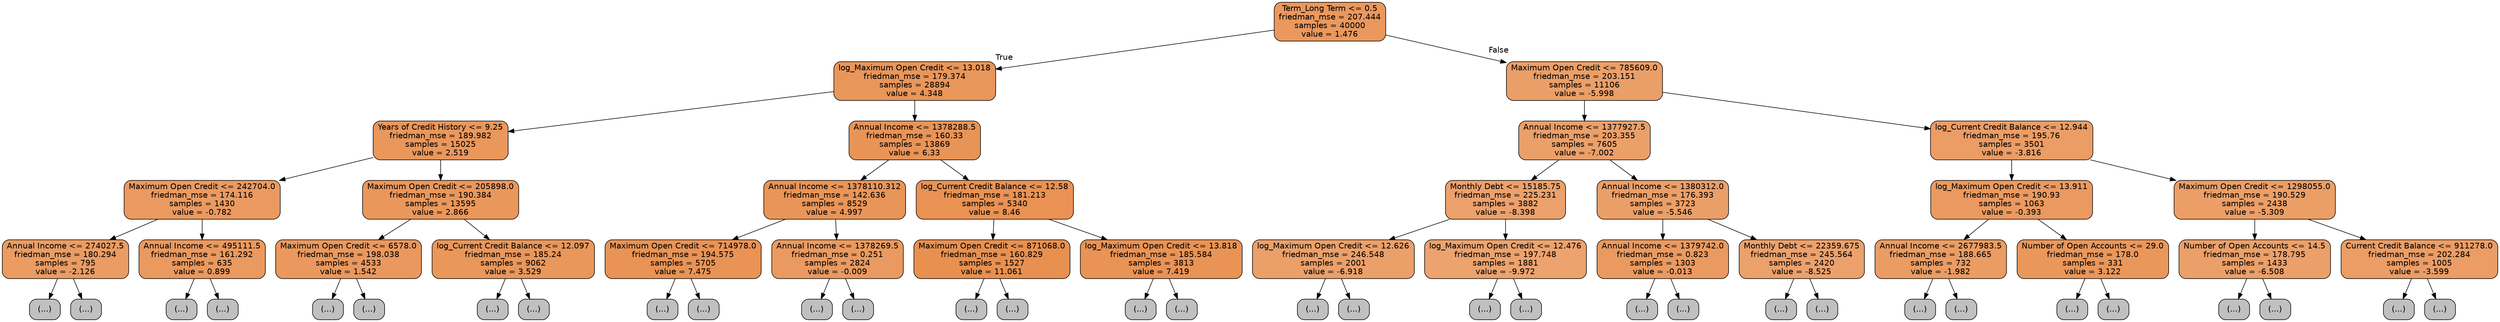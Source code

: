 digraph Tree {
node [shape=box, style="filled, rounded", color="black", fontname=helvetica] ;
edge [fontname=helvetica] ;
0 [label="Term_Long Term <= 0.5\nfriedman_mse = 207.444\nsamples = 40000\nvalue = 1.476", fillcolor="#ea985e"] ;
1 [label="log_Maximum Open Credit <= 13.018\nfriedman_mse = 179.374\nsamples = 28894\nvalue = 4.348", fillcolor="#e9965a"] ;
0 -> 1 [labeldistance=2.5, labelangle=45, headlabel="True"] ;
2 [label="Years of Credit History <= 9.25\nfriedman_mse = 189.982\nsamples = 15025\nvalue = 2.519", fillcolor="#ea975c"] ;
1 -> 2 ;
3 [label="Maximum Open Credit <= 242704.0\nfriedman_mse = 174.116\nsamples = 1430\nvalue = -0.782", fillcolor="#ea9a61"] ;
2 -> 3 ;
4 [label="Annual Income <= 274027.5\nfriedman_mse = 180.294\nsamples = 795\nvalue = -2.126", fillcolor="#ea9c63"] ;
3 -> 4 ;
5 [label="(...)", fillcolor="#C0C0C0"] ;
4 -> 5 ;
26 [label="(...)", fillcolor="#C0C0C0"] ;
4 -> 26 ;
167 [label="Annual Income <= 495111.5\nfriedman_mse = 161.292\nsamples = 635\nvalue = 0.899", fillcolor="#ea995f"] ;
3 -> 167 ;
168 [label="(...)", fillcolor="#C0C0C0"] ;
167 -> 168 ;
211 [label="(...)", fillcolor="#C0C0C0"] ;
167 -> 211 ;
398 [label="Maximum Open Credit <= 205898.0\nfriedman_mse = 190.384\nsamples = 13595\nvalue = 2.866", fillcolor="#ea975c"] ;
2 -> 398 ;
399 [label="Maximum Open Credit <= 6578.0\nfriedman_mse = 198.038\nsamples = 4533\nvalue = 1.542", fillcolor="#ea985e"] ;
398 -> 399 ;
400 [label="(...)", fillcolor="#C0C0C0"] ;
399 -> 400 ;
479 [label="(...)", fillcolor="#C0C0C0"] ;
399 -> 479 ;
754 [label="log_Current Credit Balance <= 12.097\nfriedman_mse = 185.24\nsamples = 9062\nvalue = 3.529", fillcolor="#e9975b"] ;
398 -> 754 ;
755 [label="(...)", fillcolor="#C0C0C0"] ;
754 -> 755 ;
1336 [label="(...)", fillcolor="#C0C0C0"] ;
754 -> 1336 ;
1819 [label="Annual Income <= 1378288.5\nfriedman_mse = 160.33\nsamples = 13869\nvalue = 6.33", fillcolor="#e99457"] ;
1 -> 1819 ;
1820 [label="Annual Income <= 1378110.312\nfriedman_mse = 142.636\nsamples = 8529\nvalue = 4.997", fillcolor="#e99559"] ;
1819 -> 1820 ;
1821 [label="Maximum Open Credit <= 714978.0\nfriedman_mse = 194.575\nsamples = 5705\nvalue = 7.475", fillcolor="#e99355"] ;
1820 -> 1821 ;
1822 [label="(...)", fillcolor="#C0C0C0"] ;
1821 -> 1822 ;
2385 [label="(...)", fillcolor="#C0C0C0"] ;
1821 -> 2385 ;
2862 [label="Annual Income <= 1378269.5\nfriedman_mse = 0.251\nsamples = 2824\nvalue = -0.009", fillcolor="#ea9a60"] ;
1820 -> 2862 ;
2863 [label="(...)", fillcolor="#C0C0C0"] ;
2862 -> 2863 ;
2974 [label="(...)", fillcolor="#C0C0C0"] ;
2862 -> 2974 ;
2975 [label="log_Current Credit Balance <= 12.58\nfriedman_mse = 181.213\nsamples = 5340\nvalue = 8.46", fillcolor="#e99254"] ;
1819 -> 2975 ;
2976 [label="Maximum Open Credit <= 871068.0\nfriedman_mse = 160.829\nsamples = 1527\nvalue = 11.061", fillcolor="#e89050"] ;
2975 -> 2976 ;
2977 [label="(...)", fillcolor="#C0C0C0"] ;
2976 -> 2977 ;
3174 [label="(...)", fillcolor="#C0C0C0"] ;
2976 -> 3174 ;
3303 [label="log_Maximum Open Credit <= 13.818\nfriedman_mse = 185.584\nsamples = 3813\nvalue = 7.419", fillcolor="#e99355"] ;
2975 -> 3303 ;
3304 [label="(...)", fillcolor="#C0C0C0"] ;
3303 -> 3304 ;
3677 [label="(...)", fillcolor="#C0C0C0"] ;
3303 -> 3677 ;
4010 [label="Maximum Open Credit <= 785609.0\nfriedman_mse = 203.151\nsamples = 11106\nvalue = -5.998", fillcolor="#eb9f68"] ;
0 -> 4010 [labeldistance=2.5, labelangle=-45, headlabel="False"] ;
4011 [label="Annual Income <= 1377927.5\nfriedman_mse = 203.355\nsamples = 7605\nvalue = -7.002", fillcolor="#eba06a"] ;
4010 -> 4011 ;
4012 [label="Monthly Debt <= 15185.75\nfriedman_mse = 225.231\nsamples = 3882\nvalue = -8.398", fillcolor="#eca16c"] ;
4011 -> 4012 ;
4013 [label="log_Maximum Open Credit <= 12.626\nfriedman_mse = 246.548\nsamples = 2001\nvalue = -6.918", fillcolor="#eba06a"] ;
4012 -> 4013 ;
4014 [label="(...)", fillcolor="#C0C0C0"] ;
4013 -> 4014 ;
4169 [label="(...)", fillcolor="#C0C0C0"] ;
4013 -> 4169 ;
4412 [label="log_Maximum Open Credit <= 12.476\nfriedman_mse = 197.748\nsamples = 1881\nvalue = -9.972", fillcolor="#eca36e"] ;
4012 -> 4412 ;
4413 [label="(...)", fillcolor="#C0C0C0"] ;
4412 -> 4413 ;
4544 [label="(...)", fillcolor="#C0C0C0"] ;
4412 -> 4544 ;
4911 [label="Annual Income <= 1380312.0\nfriedman_mse = 176.393\nsamples = 3723\nvalue = -5.546", fillcolor="#eb9f68"] ;
4011 -> 4911 ;
4912 [label="Annual Income <= 1379742.0\nfriedman_mse = 0.823\nsamples = 1303\nvalue = -0.013", fillcolor="#ea9a60"] ;
4911 -> 4912 ;
4913 [label="(...)", fillcolor="#C0C0C0"] ;
4912 -> 4913 ;
4928 [label="(...)", fillcolor="#C0C0C0"] ;
4912 -> 4928 ;
4929 [label="Monthly Debt <= 22359.675\nfriedman_mse = 245.564\nsamples = 2420\nvalue = -8.525", fillcolor="#eca16c"] ;
4911 -> 4929 ;
4930 [label="(...)", fillcolor="#C0C0C0"] ;
4929 -> 4930 ;
5077 [label="(...)", fillcolor="#C0C0C0"] ;
4929 -> 5077 ;
5432 [label="log_Current Credit Balance <= 12.944\nfriedman_mse = 195.76\nsamples = 3501\nvalue = -3.816", fillcolor="#eb9d65"] ;
4010 -> 5432 ;
5433 [label="log_Maximum Open Credit <= 13.911\nfriedman_mse = 190.93\nsamples = 1063\nvalue = -0.393", fillcolor="#ea9a60"] ;
5432 -> 5433 ;
5434 [label="Annual Income <= 2677983.5\nfriedman_mse = 188.665\nsamples = 732\nvalue = -1.982", fillcolor="#ea9c63"] ;
5433 -> 5434 ;
5435 [label="(...)", fillcolor="#C0C0C0"] ;
5434 -> 5435 ;
5658 [label="(...)", fillcolor="#C0C0C0"] ;
5434 -> 5658 ;
5679 [label="Number of Open Accounts <= 29.0\nfriedman_mse = 178.0\nsamples = 331\nvalue = 3.122", fillcolor="#ea975b"] ;
5433 -> 5679 ;
5680 [label="(...)", fillcolor="#C0C0C0"] ;
5679 -> 5680 ;
5837 [label="(...)", fillcolor="#C0C0C0"] ;
5679 -> 5837 ;
5844 [label="Maximum Open Credit <= 1298055.0\nfriedman_mse = 190.529\nsamples = 2438\nvalue = -5.309", fillcolor="#eb9f67"] ;
5432 -> 5844 ;
5845 [label="Number of Open Accounts <= 14.5\nfriedman_mse = 178.795\nsamples = 1433\nvalue = -6.508", fillcolor="#eba069"] ;
5844 -> 5845 ;
5846 [label="(...)", fillcolor="#C0C0C0"] ;
5845 -> 5846 ;
6131 [label="(...)", fillcolor="#C0C0C0"] ;
5845 -> 6131 ;
6312 [label="Current Credit Balance <= 911278.0\nfriedman_mse = 202.284\nsamples = 1005\nvalue = -3.599", fillcolor="#eb9d65"] ;
5844 -> 6312 ;
6313 [label="(...)", fillcolor="#C0C0C0"] ;
6312 -> 6313 ;
6488 [label="(...)", fillcolor="#C0C0C0"] ;
6312 -> 6488 ;
}